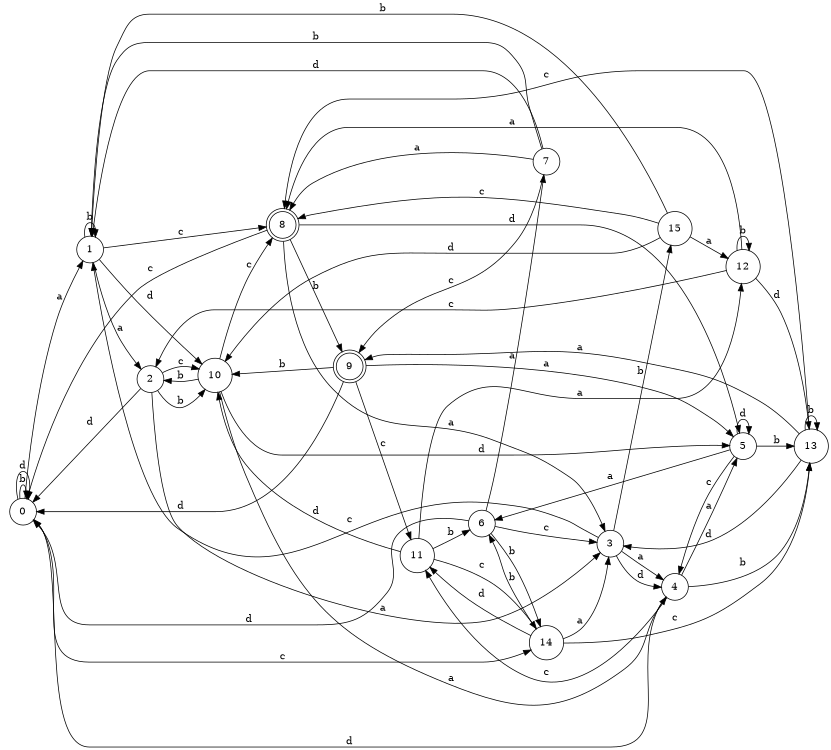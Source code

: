 digraph n13_2 {
__start0 [label="" shape="none"];

rankdir=LR;
size="8,5";

s0 [style="filled", color="black", fillcolor="white" shape="circle", label="0"];
s1 [style="filled", color="black", fillcolor="white" shape="circle", label="1"];
s2 [style="filled", color="black", fillcolor="white" shape="circle", label="2"];
s3 [style="filled", color="black", fillcolor="white" shape="circle", label="3"];
s4 [style="filled", color="black", fillcolor="white" shape="circle", label="4"];
s5 [style="filled", color="black", fillcolor="white" shape="circle", label="5"];
s6 [style="filled", color="black", fillcolor="white" shape="circle", label="6"];
s7 [style="filled", color="black", fillcolor="white" shape="circle", label="7"];
s8 [style="rounded,filled", color="black", fillcolor="white" shape="doublecircle", label="8"];
s9 [style="rounded,filled", color="black", fillcolor="white" shape="doublecircle", label="9"];
s10 [style="filled", color="black", fillcolor="white" shape="circle", label="10"];
s11 [style="filled", color="black", fillcolor="white" shape="circle", label="11"];
s12 [style="filled", color="black", fillcolor="white" shape="circle", label="12"];
s13 [style="filled", color="black", fillcolor="white" shape="circle", label="13"];
s14 [style="filled", color="black", fillcolor="white" shape="circle", label="14"];
s15 [style="filled", color="black", fillcolor="white" shape="circle", label="15"];
s0 -> s1 [label="a"];
s0 -> s0 [label="b"];
s0 -> s14 [label="c"];
s0 -> s0 [label="d"];
s1 -> s2 [label="a"];
s1 -> s1 [label="b"];
s1 -> s8 [label="c"];
s1 -> s10 [label="d"];
s2 -> s3 [label="a"];
s2 -> s10 [label="b"];
s2 -> s10 [label="c"];
s2 -> s0 [label="d"];
s3 -> s4 [label="a"];
s3 -> s15 [label="b"];
s3 -> s1 [label="c"];
s3 -> s4 [label="d"];
s4 -> s5 [label="a"];
s4 -> s13 [label="b"];
s4 -> s11 [label="c"];
s4 -> s0 [label="d"];
s5 -> s6 [label="a"];
s5 -> s13 [label="b"];
s5 -> s4 [label="c"];
s5 -> s5 [label="d"];
s6 -> s7 [label="a"];
s6 -> s14 [label="b"];
s6 -> s3 [label="c"];
s6 -> s0 [label="d"];
s7 -> s8 [label="a"];
s7 -> s1 [label="b"];
s7 -> s9 [label="c"];
s7 -> s1 [label="d"];
s8 -> s3 [label="a"];
s8 -> s9 [label="b"];
s8 -> s0 [label="c"];
s8 -> s5 [label="d"];
s9 -> s5 [label="a"];
s9 -> s10 [label="b"];
s9 -> s11 [label="c"];
s9 -> s0 [label="d"];
s10 -> s4 [label="a"];
s10 -> s2 [label="b"];
s10 -> s8 [label="c"];
s10 -> s5 [label="d"];
s11 -> s12 [label="a"];
s11 -> s6 [label="b"];
s11 -> s14 [label="c"];
s11 -> s10 [label="d"];
s12 -> s8 [label="a"];
s12 -> s12 [label="b"];
s12 -> s2 [label="c"];
s12 -> s13 [label="d"];
s13 -> s9 [label="a"];
s13 -> s13 [label="b"];
s13 -> s8 [label="c"];
s13 -> s3 [label="d"];
s14 -> s3 [label="a"];
s14 -> s6 [label="b"];
s14 -> s13 [label="c"];
s14 -> s11 [label="d"];
s15 -> s12 [label="a"];
s15 -> s1 [label="b"];
s15 -> s8 [label="c"];
s15 -> s10 [label="d"];

}
